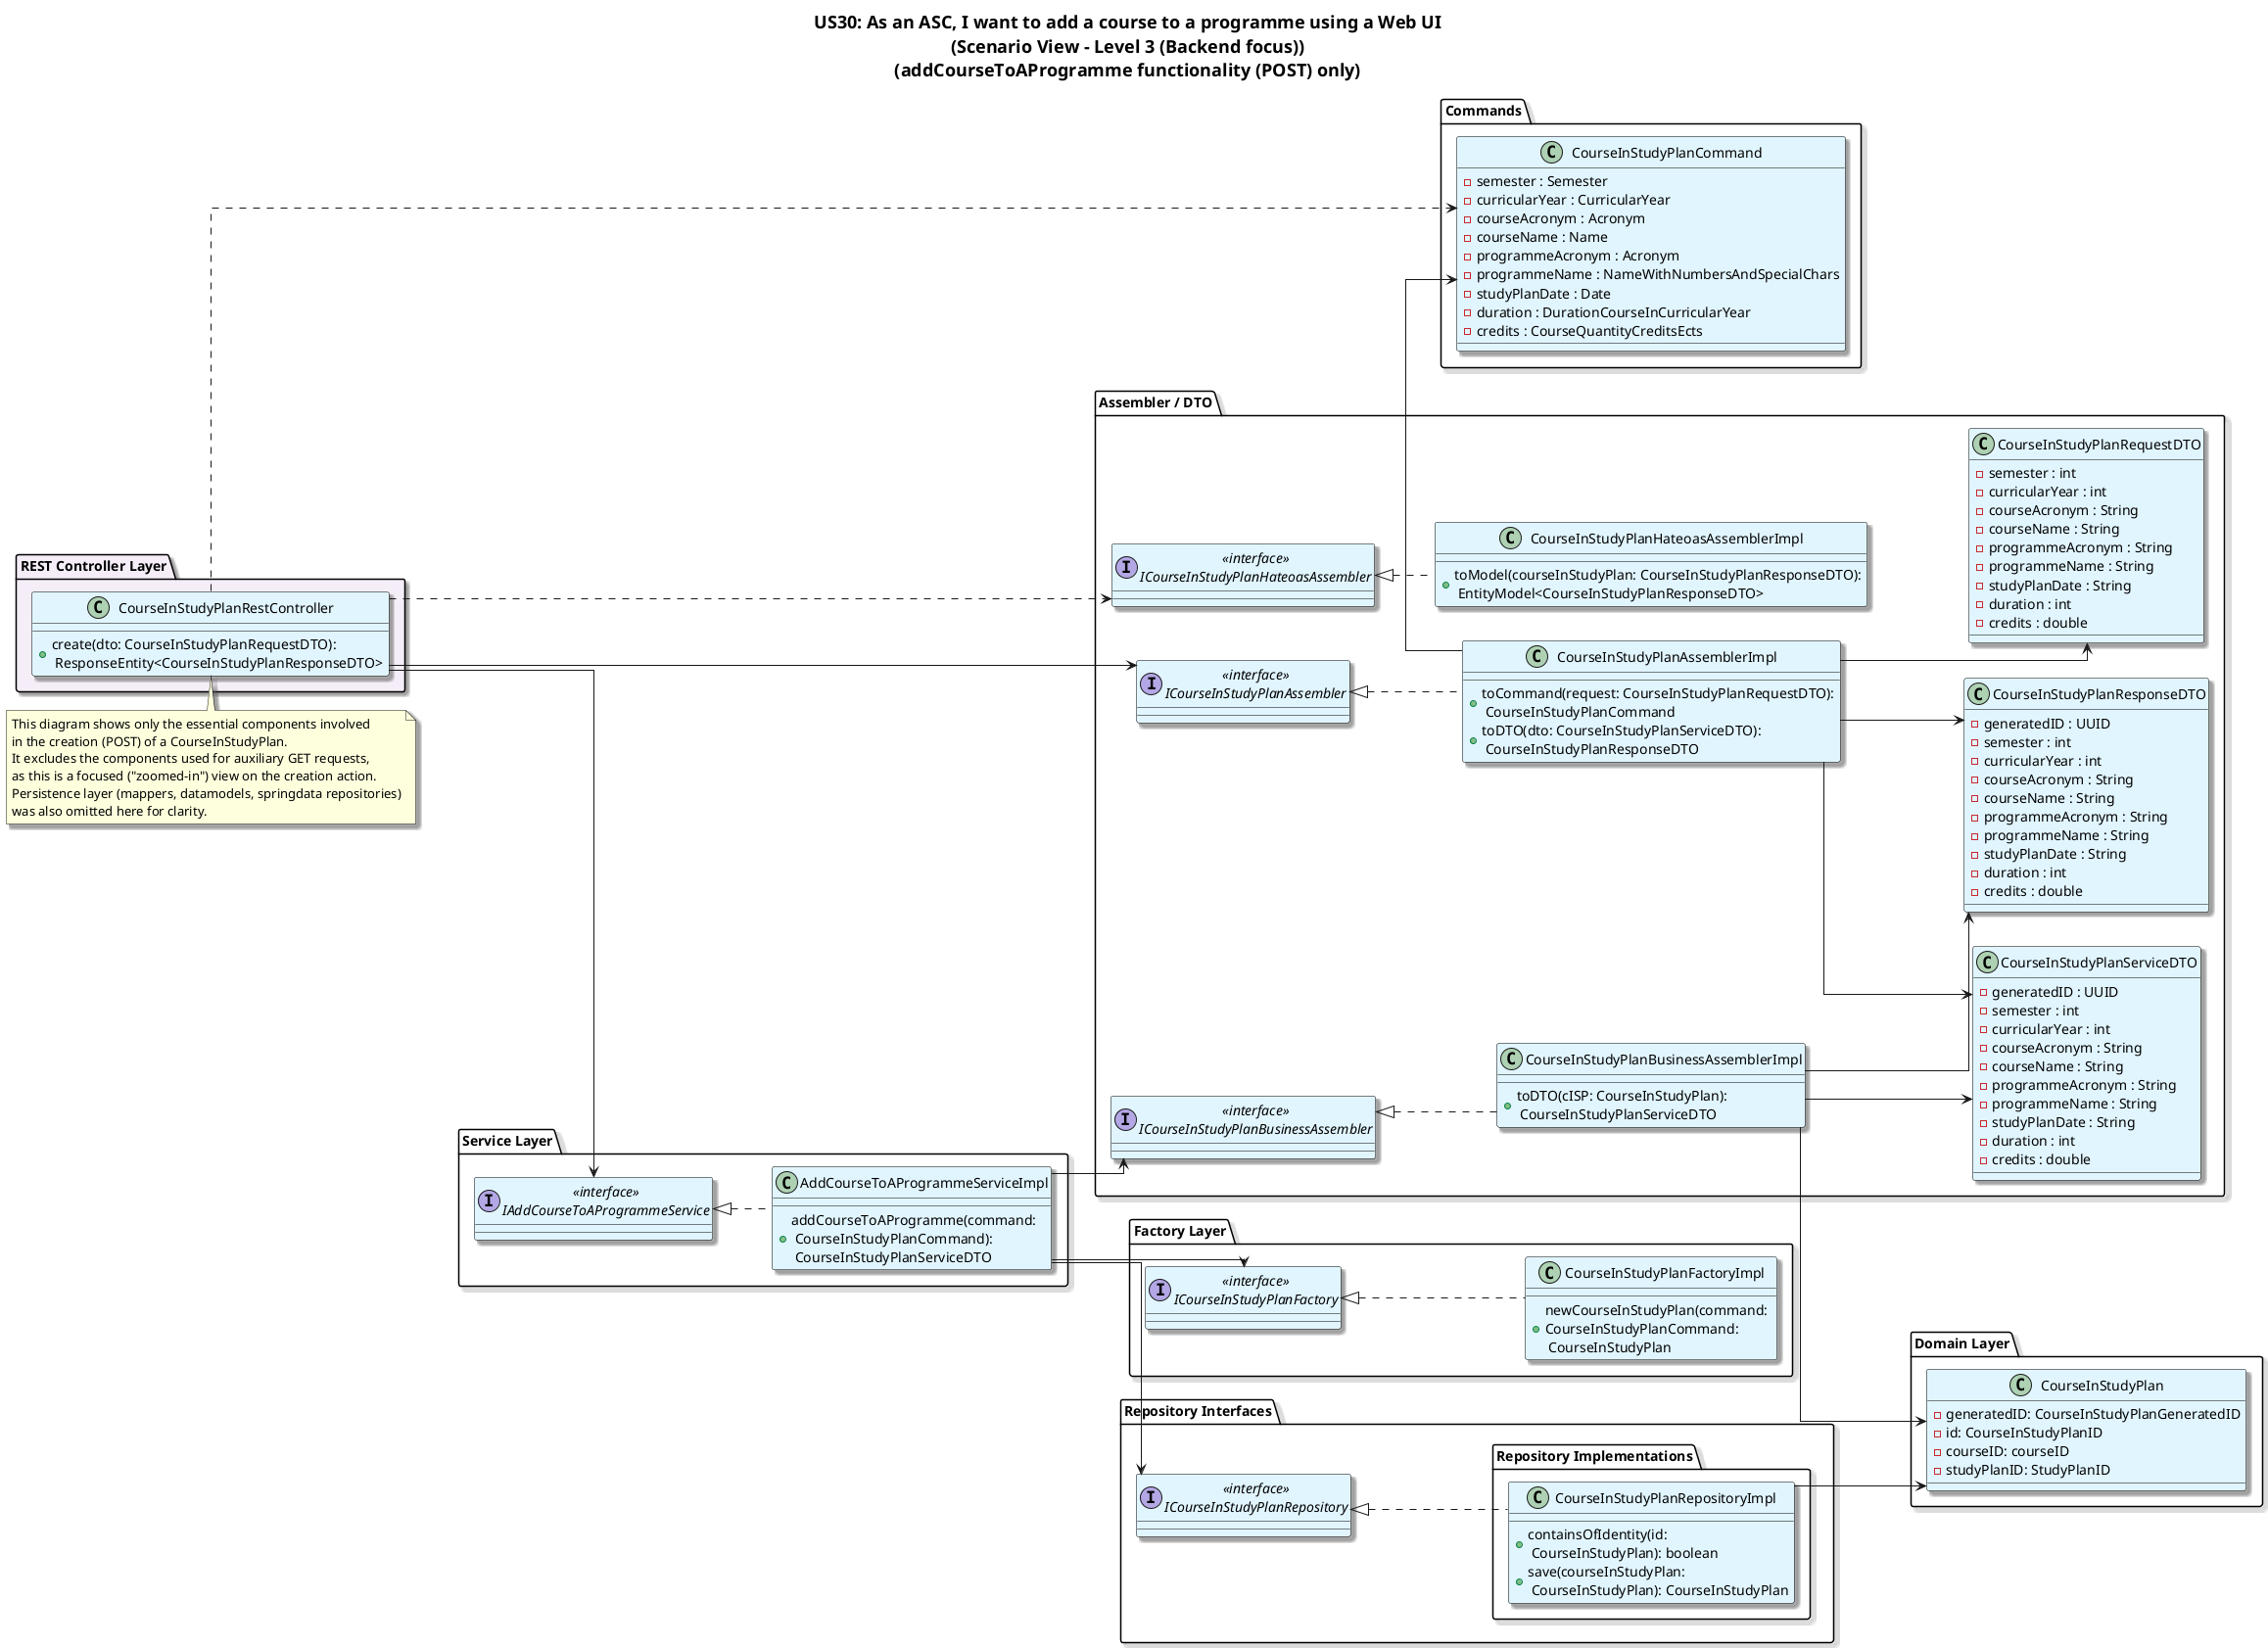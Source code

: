 @startuml
title: US30: As an ASC, I want to add a course to a programme using a Web UI\n(Scenario View - Level 3 (Backend focus))\n(addCourseToAProgramme functionality (POST) only)


' ========== SETTINGS ==========
skinparam classBackgroundColor #E1F5FE
skinparam titleFontSize 18
skinparam linetype ortho
skinparam LegendBackgroundColor white
skinparam LegendBorderColor white
skinparam classFontSize 14
skinparam shadowing true
skinparam rectangle {
  RoundCorner 20
}
skinparam classBorderColor Black
left to right direction


package "REST Controller Layer" #F5EEF8 {
  class CourseInStudyPlanRestController {
    +create(dto: CourseInStudyPlanRequestDTO):\n ResponseEntity<CourseInStudyPlanResponseDTO>
    }
}

note top
This diagram shows only the essential components involved
in the creation (POST) of a CourseInStudyPlan.
It excludes the components used for auxiliary GET requests,
as this is a focused ("zoomed-in") view on the creation action.
Persistence layer (mappers, datamodels, springdata repositories)
was also omitted here for clarity.
end note

package "Service Layer" {
  interface "<<interface>>\nIAddCourseToAProgrammeService" as IAddCourseToAProgrammeService
  class AddCourseToAProgrammeServiceImpl {
    +addCourseToAProgramme(command:\n CourseInStudyPlanCommand):\n CourseInStudyPlanServiceDTO
  }
}

package "Assembler / DTO" {
  interface "<<interface>>\nICourseInStudyPlanAssembler" as ICourseInStudyPlanAssembler
  class CourseInStudyPlanAssemblerImpl {
+toCommand(request: CourseInStudyPlanRequestDTO):\n CourseInStudyPlanCommand
+toDTO(dto: CourseInStudyPlanServiceDTO):\n CourseInStudyPlanResponseDTO
}
  interface "<<interface>>\nICourseInStudyPlanBusinessAssembler" as ICourseInStudyPlanBusinessAssembler
    class CourseInStudyPlanBusinessAssemblerImpl {
  +toDTO(cISP: CourseInStudyPlan):\n CourseInStudyPlanServiceDTO
  }
  interface "<<interface>>\nICourseInStudyPlanHateoasAssembler" as ICourseInStudyPlanHateoasAssembler
  class CourseInStudyPlanHateoasAssemblerImpl {
  + toModel(courseInStudyPlan: CourseInStudyPlanResponseDTO):\n EntityModel<CourseInStudyPlanResponseDTO>
  }


  class CourseInStudyPlanRequestDTO {
    - semester : int
    - curricularYear : int
    - courseAcronym : String
    - courseName : String
    - programmeAcronym : String
    - programmeName : String
    - studyPlanDate : String
    - duration : int
    - credits : double
  }


  class CourseInStudyPlanResponseDTO {
    - generatedID : UUID
    - semester : int
    - curricularYear : int
    - courseAcronym : String
    - courseName : String
    - programmeAcronym : String
    - programmeName : String
    - studyPlanDate : String
    - duration : int
    - credits : double
  }

  class CourseInStudyPlanServiceDTO {
      - generatedID : UUID
      - semester : int
      - curricularYear : int
      - courseAcronym : String
      - courseName : String
      - programmeAcronym : String
      - programmeName : String
      - studyPlanDate : String
      - duration : int
      - credits : double
  }
}

package "Commands" {
class CourseInStudyPlanCommand {
    - semester : Semester
    - curricularYear : CurricularYear
    - courseAcronym : Acronym
    - courseName : Name
    - programmeAcronym : Acronym
    - programmeName : NameWithNumbersAndSpecialChars
    - studyPlanDate : Date
    - duration : DurationCourseInCurricularYear
    - credits : CourseQuantityCreditsEcts
}
}

package "Domain Layer" {
  class CourseInStudyPlan {
    -generatedID: CourseInStudyPlanGeneratedID
    -id: CourseInStudyPlanID
    -courseID: courseID
    -studyPlanID: StudyPlanID
  }
}

package "Factory Layer" {
  interface "<<interface>>\nICourseInStudyPlanFactory" as ICourseInStudyPlanFactory
  class CourseInStudyPlanFactoryImpl {
    +newCourseInStudyPlan(command: \nCourseInStudyPlanCommand:\n CourseInStudyPlan
  }
}


package "Repository Interfaces" {
  interface "<<interface>>\nICourseInStudyPlanRepository" as ICourseInStudyPlanRepository

  package "Repository Implementations"{
  class CourseInStudyPlanRepositoryImpl {
    +containsOfIdentity(id:\n CourseInStudyPlan): boolean
    +save(courseInStudyPlan:\n CourseInStudyPlan): CourseInStudyPlan
  }
}


' Relationships
CourseInStudyPlanRestController --> IAddCourseToAProgrammeService
IAddCourseToAProgrammeService <|.. AddCourseToAProgrammeServiceImpl

CourseInStudyPlanRestController --> ICourseInStudyPlanAssembler
ICourseInStudyPlanAssembler <|.. CourseInStudyPlanAssemblerImpl
ICourseInStudyPlanBusinessAssembler <|.. CourseInStudyPlanBusinessAssemblerImpl

AddCourseToAProgrammeServiceImpl --> ICourseInStudyPlanFactory
ICourseInStudyPlanFactory <|.. CourseInStudyPlanFactoryImpl

AddCourseToAProgrammeServiceImpl --> ICourseInStudyPlanBusinessAssembler

AddCourseToAProgrammeServiceImpl --> ICourseInStudyPlanRepository
ICourseInStudyPlanRepository <|.. CourseInStudyPlanRepositoryImpl




CourseInStudyPlanRepositoryImpl --> CourseInStudyPlan





ICourseInStudyPlanHateoasAssembler <|.. CourseInStudyPlanHateoasAssemblerImpl

CourseInStudyPlanAssemblerImpl --> CourseInStudyPlanRequestDTO
CourseInStudyPlanBusinessAssemblerImpl --> CourseInStudyPlanResponseDTO
CourseInStudyPlanBusinessAssemblerImpl --> CourseInStudyPlan
CourseInStudyPlanBusinessAssemblerImpl --> CourseInStudyPlanServiceDTO
CourseInStudyPlanAssemblerImpl --> CourseInStudyPlanServiceDTO

CourseInStudyPlanAssemblerImpl -> CourseInStudyPlanCommand
CourseInStudyPlanAssemblerImpl -> CourseInStudyPlanResponseDTO
CourseInStudyPlanRestController ..> CourseInStudyPlanCommand
CourseInStudyPlanRestController ..> ICourseInStudyPlanHateoasAssembler

@enduml
